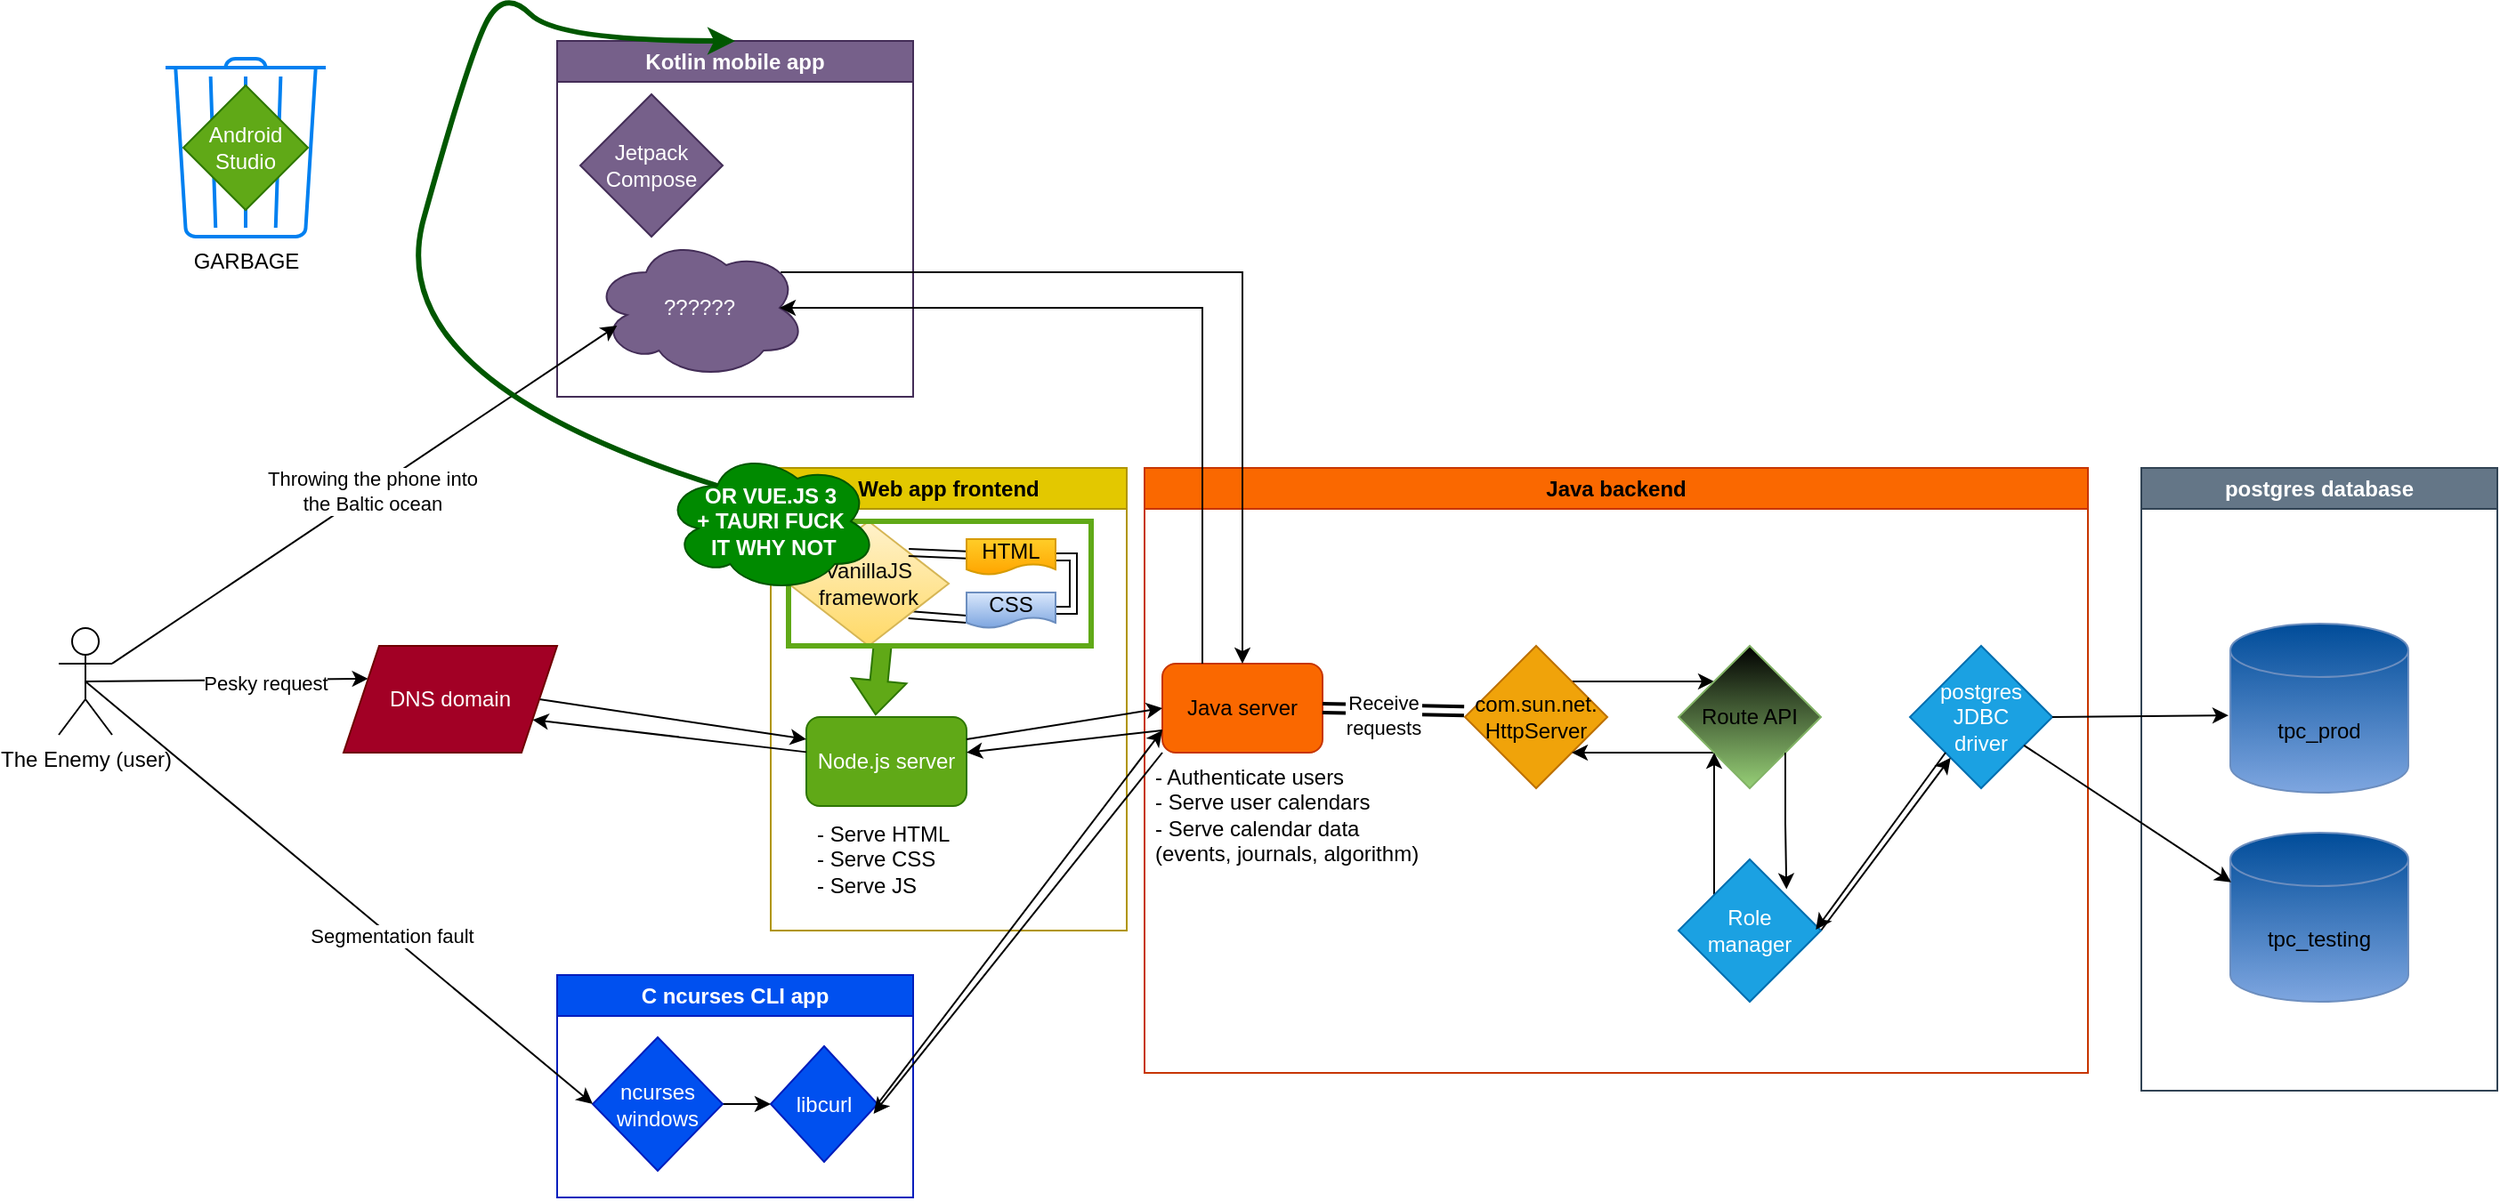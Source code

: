 <mxfile version="24.7.17">
  <diagram name="Page-1" id="qCrpPGSgyrSHu1Y6GTcY">
    <mxGraphModel dx="1816" dy="580" grid="1" gridSize="10" guides="1" tooltips="1" connect="1" arrows="1" fold="1" page="1" pageScale="1" pageWidth="827" pageHeight="1169" math="0" shadow="0">
      <root>
        <mxCell id="0" />
        <mxCell id="1" parent="0" />
        <mxCell id="ocARtNPw27UIIIYKhRhL-1" value="Java backend" style="swimlane;whiteSpace=wrap;html=1;fillColor=#fa6800;fontColor=#000000;strokeColor=#C73500;" parent="1" vertex="1">
          <mxGeometry x="-110" y="300" width="530" height="340" as="geometry" />
        </mxCell>
        <mxCell id="ocARtNPw27UIIIYKhRhL-31" value="Java server" style="rounded=1;whiteSpace=wrap;html=1;fillColor=#fa6800;fontColor=#000000;strokeColor=#C73500;" parent="ocARtNPw27UIIIYKhRhL-1" vertex="1">
          <mxGeometry x="10" y="110" width="90" height="50" as="geometry" />
        </mxCell>
        <mxCell id="ocARtNPw27UIIIYKhRhL-35" value="- Authenticate users&lt;div&gt;- Serve user calendars&lt;/div&gt;&lt;div&gt;- Serve calendar data (events, journals, algorithm)&lt;/div&gt;" style="text;strokeColor=none;fillColor=none;align=left;verticalAlign=middle;spacingLeft=4;spacingRight=4;overflow=hidden;points=[[0,0.5],[1,0.5]];portConstraint=eastwest;rotatable=0;whiteSpace=wrap;html=1;" parent="ocARtNPw27UIIIYKhRhL-1" vertex="1">
          <mxGeometry y="160" width="160" height="70" as="geometry" />
        </mxCell>
        <mxCell id="ocARtNPw27UIIIYKhRhL-60" value="postgres&lt;div&gt;JDBC&lt;/div&gt;&lt;div&gt;driver&lt;/div&gt;" style="rhombus;whiteSpace=wrap;html=1;fillColor=#1ba1e2;fontColor=#ffffff;strokeColor=#006EAF;" parent="ocARtNPw27UIIIYKhRhL-1" vertex="1">
          <mxGeometry x="430" y="100" width="80" height="80" as="geometry" />
        </mxCell>
        <mxCell id="ocARtNPw27UIIIYKhRhL-88" style="edgeStyle=orthogonalEdgeStyle;rounded=0;orthogonalLoop=1;jettySize=auto;html=1;exitX=1;exitY=0;exitDx=0;exitDy=0;entryX=0;entryY=0;entryDx=0;entryDy=0;" parent="ocARtNPw27UIIIYKhRhL-1" source="ocARtNPw27UIIIYKhRhL-65" target="ocARtNPw27UIIIYKhRhL-87" edge="1">
          <mxGeometry relative="1" as="geometry" />
        </mxCell>
        <mxCell id="ocARtNPw27UIIIYKhRhL-65" value="com.sun.net.&lt;div&gt;HttpServer&lt;/div&gt;" style="rhombus;whiteSpace=wrap;html=1;fillColor=#f0a30a;fontColor=#000000;strokeColor=#BD7000;" parent="ocARtNPw27UIIIYKhRhL-1" vertex="1">
          <mxGeometry x="180" y="100" width="80" height="80" as="geometry" />
        </mxCell>
        <mxCell id="ocARtNPw27UIIIYKhRhL-82" style="rounded=0;orthogonalLoop=1;jettySize=auto;html=1;exitX=-0.006;exitY=0.458;exitDx=0;exitDy=0;entryX=1;entryY=0.5;entryDx=0;entryDy=0;shape=link;strokeWidth=2;exitPerimeter=0;" parent="ocARtNPw27UIIIYKhRhL-1" source="ocARtNPw27UIIIYKhRhL-65" target="ocARtNPw27UIIIYKhRhL-31" edge="1">
          <mxGeometry relative="1" as="geometry" />
        </mxCell>
        <mxCell id="ocARtNPw27UIIIYKhRhL-83" value="Receive&lt;div&gt;requests&lt;/div&gt;" style="edgeLabel;html=1;align=center;verticalAlign=middle;resizable=0;points=[];" parent="ocARtNPw27UIIIYKhRhL-82" vertex="1" connectable="0">
          <mxGeometry x="0.141" y="3" relative="1" as="geometry">
            <mxPoint as="offset" />
          </mxGeometry>
        </mxCell>
        <mxCell id="ocARtNPw27UIIIYKhRhL-89" style="edgeStyle=orthogonalEdgeStyle;rounded=0;orthogonalLoop=1;jettySize=auto;html=1;exitX=0;exitY=1;exitDx=0;exitDy=0;entryX=1;entryY=1;entryDx=0;entryDy=0;" parent="ocARtNPw27UIIIYKhRhL-1" source="ocARtNPw27UIIIYKhRhL-87" target="ocARtNPw27UIIIYKhRhL-65" edge="1">
          <mxGeometry relative="1" as="geometry" />
        </mxCell>
        <mxCell id="ocARtNPw27UIIIYKhRhL-87" value="Route API" style="rhombus;whiteSpace=wrap;html=1;fillColor=#000000;strokeColor=#82b366;gradientColor=#97d077;" parent="ocARtNPw27UIIIYKhRhL-1" vertex="1">
          <mxGeometry x="300" y="100" width="80" height="80" as="geometry" />
        </mxCell>
        <mxCell id="ocARtNPw27UIIIYKhRhL-94" style="edgeStyle=orthogonalEdgeStyle;rounded=0;orthogonalLoop=1;jettySize=auto;html=1;exitX=0;exitY=0;exitDx=0;exitDy=0;entryX=0;entryY=1;entryDx=0;entryDy=0;" parent="ocARtNPw27UIIIYKhRhL-1" source="ocARtNPw27UIIIYKhRhL-90" target="ocARtNPw27UIIIYKhRhL-87" edge="1">
          <mxGeometry relative="1" as="geometry" />
        </mxCell>
        <mxCell id="ocARtNPw27UIIIYKhRhL-95" style="rounded=0;orthogonalLoop=1;jettySize=auto;html=1;exitX=1;exitY=0.5;exitDx=0;exitDy=0;" parent="ocARtNPw27UIIIYKhRhL-1" source="ocARtNPw27UIIIYKhRhL-90" target="ocARtNPw27UIIIYKhRhL-60" edge="1">
          <mxGeometry relative="1" as="geometry" />
        </mxCell>
        <mxCell id="ocARtNPw27UIIIYKhRhL-90" value="Role&lt;div&gt;manager&lt;/div&gt;" style="rhombus;whiteSpace=wrap;html=1;fillColor=#1ba1e2;strokeColor=#006EAF;fontColor=#ffffff;" parent="ocARtNPw27UIIIYKhRhL-1" vertex="1">
          <mxGeometry x="300" y="220" width="80" height="80" as="geometry" />
        </mxCell>
        <mxCell id="ocARtNPw27UIIIYKhRhL-93" style="edgeStyle=orthogonalEdgeStyle;rounded=0;orthogonalLoop=1;jettySize=auto;html=1;exitX=1;exitY=1;exitDx=0;exitDy=0;entryX=0.758;entryY=0.21;entryDx=0;entryDy=0;entryPerimeter=0;" parent="ocARtNPw27UIIIYKhRhL-1" source="ocARtNPw27UIIIYKhRhL-87" target="ocARtNPw27UIIIYKhRhL-90" edge="1">
          <mxGeometry relative="1" as="geometry" />
        </mxCell>
        <mxCell id="ocARtNPw27UIIIYKhRhL-96" style="rounded=0;orthogonalLoop=1;jettySize=auto;html=1;exitX=0;exitY=1;exitDx=0;exitDy=0;entryX=0.964;entryY=0.494;entryDx=0;entryDy=0;entryPerimeter=0;" parent="ocARtNPw27UIIIYKhRhL-1" source="ocARtNPw27UIIIYKhRhL-60" target="ocARtNPw27UIIIYKhRhL-90" edge="1">
          <mxGeometry relative="1" as="geometry" />
        </mxCell>
        <mxCell id="ocARtNPw27UIIIYKhRhL-2" value="Web app frontend" style="swimlane;whiteSpace=wrap;html=1;fillColor=#e3c800;fontColor=#000000;strokeColor=#B09500;" parent="1" vertex="1">
          <mxGeometry x="-320" y="300" width="200" height="260" as="geometry" />
        </mxCell>
        <mxCell id="ocARtNPw27UIIIYKhRhL-22" value="Node.js server" style="rounded=1;whiteSpace=wrap;html=1;fillColor=#60a917;fontColor=#ffffff;strokeColor=#2D7600;" parent="ocARtNPw27UIIIYKhRhL-2" vertex="1">
          <mxGeometry x="20" y="140" width="90" height="50" as="geometry" />
        </mxCell>
        <mxCell id="ocARtNPw27UIIIYKhRhL-36" value="- Serve HTML&lt;div&gt;- Serve CSS&lt;/div&gt;&lt;div&gt;- Serve JS&lt;/div&gt;" style="text;strokeColor=none;fillColor=none;align=left;verticalAlign=middle;spacingLeft=4;spacingRight=4;overflow=hidden;points=[[0,0.5],[1,0.5]];portConstraint=eastwest;rotatable=0;whiteSpace=wrap;html=1;" parent="ocARtNPw27UIIIYKhRhL-2" vertex="1">
          <mxGeometry x="20" y="190" width="100" height="60" as="geometry" />
        </mxCell>
        <mxCell id="ocARtNPw27UIIIYKhRhL-111" style="rounded=0;orthogonalLoop=1;jettySize=auto;html=1;exitX=1;exitY=1;exitDx=0;exitDy=0;entryX=0;entryY=0.75;entryDx=0;entryDy=0;shape=link;" parent="ocARtNPw27UIIIYKhRhL-2" source="ocARtNPw27UIIIYKhRhL-106" target="ocARtNPw27UIIIYKhRhL-108" edge="1">
          <mxGeometry relative="1" as="geometry" />
        </mxCell>
        <mxCell id="ocARtNPw27UIIIYKhRhL-106" value="&lt;font color=&quot;#080808&quot;&gt;VanillaJS&lt;/font&gt;&lt;div&gt;&lt;font color=&quot;#080808&quot;&gt;framework&lt;/font&gt;&lt;/div&gt;" style="rhombus;whiteSpace=wrap;html=1;fillColor=#fff2cc;gradientColor=#ffd966;strokeColor=#d6b656;" parent="ocARtNPw27UIIIYKhRhL-2" vertex="1">
          <mxGeometry x="10" y="30" width="90" height="70" as="geometry" />
        </mxCell>
        <mxCell id="ocARtNPw27UIIIYKhRhL-109" style="edgeStyle=orthogonalEdgeStyle;rounded=0;orthogonalLoop=1;jettySize=auto;html=1;exitX=1;exitY=0.5;exitDx=0;exitDy=0;entryX=1;entryY=0.5;entryDx=0;entryDy=0;shape=link;" parent="ocARtNPw27UIIIYKhRhL-2" source="ocARtNPw27UIIIYKhRhL-107" target="ocARtNPw27UIIIYKhRhL-108" edge="1">
          <mxGeometry relative="1" as="geometry">
            <mxPoint x="180" y="80" as="targetPoint" />
            <Array as="points">
              <mxPoint x="170" y="50" />
              <mxPoint x="170" y="80" />
            </Array>
          </mxGeometry>
        </mxCell>
        <mxCell id="ocARtNPw27UIIIYKhRhL-110" style="rounded=0;orthogonalLoop=1;jettySize=auto;html=1;entryX=1;entryY=0;entryDx=0;entryDy=0;shape=link;" parent="ocARtNPw27UIIIYKhRhL-2" source="ocARtNPw27UIIIYKhRhL-107" target="ocARtNPw27UIIIYKhRhL-106" edge="1">
          <mxGeometry relative="1" as="geometry" />
        </mxCell>
        <mxCell id="ocARtNPw27UIIIYKhRhL-107" value="&lt;font color=&quot;#000000&quot;&gt;HTML&lt;/font&gt;" style="shape=document;whiteSpace=wrap;html=1;boundedLbl=1;fillColor=#ffcd28;gradientColor=#ffa500;strokeColor=#d79b00;" parent="ocARtNPw27UIIIYKhRhL-2" vertex="1">
          <mxGeometry x="110" y="40" width="50" height="20" as="geometry" />
        </mxCell>
        <mxCell id="ocARtNPw27UIIIYKhRhL-108" value="&lt;font color=&quot;#000000&quot;&gt;CSS&lt;/font&gt;" style="shape=document;whiteSpace=wrap;html=1;boundedLbl=1;fillColor=#dae8fc;gradientColor=#7ea6e0;strokeColor=#6c8ebf;" parent="ocARtNPw27UIIIYKhRhL-2" vertex="1">
          <mxGeometry x="110" y="70" width="50" height="20" as="geometry" />
        </mxCell>
        <mxCell id="ocARtNPw27UIIIYKhRhL-115" value="" style="shape=flexArrow;endArrow=classic;html=1;rounded=0;fillColor=#60a917;strokeColor=#2D7600;exitX=0.313;exitY=0.977;exitDx=0;exitDy=0;exitPerimeter=0;entryX=0.432;entryY=-0.019;entryDx=0;entryDy=0;entryPerimeter=0;" parent="ocARtNPw27UIIIYKhRhL-2" source="ocARtNPw27UIIIYKhRhL-128" target="ocARtNPw27UIIIYKhRhL-22" edge="1">
          <mxGeometry width="50" height="50" relative="1" as="geometry">
            <mxPoint x="110" y="100" as="sourcePoint" />
            <mxPoint x="70" y="130" as="targetPoint" />
          </mxGeometry>
        </mxCell>
        <mxCell id="ocARtNPw27UIIIYKhRhL-128" value="" style="rounded=0;whiteSpace=wrap;html=1;perimeterSpacing=1;fillColor=none;fontColor=#ffffff;strokeColor=#60A917;strokeWidth=3;" parent="ocARtNPw27UIIIYKhRhL-2" vertex="1">
          <mxGeometry x="10" y="30" width="170" height="70" as="geometry" />
        </mxCell>
        <mxCell id="vghx2aPVaurSRAD29p6Y-1" value="&lt;b&gt;OR VUE.JS 3&lt;/b&gt;&lt;div&gt;&lt;b&gt;+ TAURI FUCK&lt;/b&gt;&lt;/div&gt;&lt;div&gt;&lt;b&gt;&amp;nbsp;IT WHY NOT&lt;/b&gt;&lt;/div&gt;" style="ellipse;shape=cloud;whiteSpace=wrap;html=1;fillColor=#008a00;fontColor=#ffffff;strokeColor=#005700;" vertex="1" parent="ocARtNPw27UIIIYKhRhL-2">
          <mxGeometry x="-60" y="-10" width="120" height="80" as="geometry" />
        </mxCell>
        <mxCell id="ocARtNPw27UIIIYKhRhL-3" value="Kotlin mobile app" style="swimlane;whiteSpace=wrap;html=1;fillColor=#76608a;fontColor=#ffffff;strokeColor=#432D57;" parent="1" vertex="1">
          <mxGeometry x="-440" y="60" width="200" height="200" as="geometry" />
        </mxCell>
        <mxCell id="ocARtNPw27UIIIYKhRhL-103" value="Jetpack&lt;div&gt;Compose&lt;/div&gt;" style="rhombus;whiteSpace=wrap;html=1;fillColor=#76608a;fontColor=#ffffff;strokeColor=#432D57;" parent="ocARtNPw27UIIIYKhRhL-3" vertex="1">
          <mxGeometry x="13" y="30" width="80" height="80" as="geometry" />
        </mxCell>
        <mxCell id="ocARtNPw27UIIIYKhRhL-5" value="postgres database" style="swimlane;whiteSpace=wrap;html=1;fillColor=#647687;fontColor=#ffffff;strokeColor=#314354;" parent="1" vertex="1">
          <mxGeometry x="450" y="300" width="200" height="350" as="geometry" />
        </mxCell>
        <mxCell id="ocARtNPw27UIIIYKhRhL-97" value="tpc_prod" style="shape=cylinder3;whiteSpace=wrap;html=1;boundedLbl=1;backgroundOutline=1;size=15;fillColor=#004C99;strokeColor=#6c8ebf;gradientColor=#7ea6e0;" parent="ocARtNPw27UIIIYKhRhL-5" vertex="1">
          <mxGeometry x="50" y="87.5" width="100" height="95" as="geometry" />
        </mxCell>
        <mxCell id="ocARtNPw27UIIIYKhRhL-98" value="tpc_testing" style="shape=cylinder3;whiteSpace=wrap;html=1;boundedLbl=1;backgroundOutline=1;size=15;fillColor=#004C99;strokeColor=#6c8ebf;gradientColor=#7ea6e0;" parent="ocARtNPw27UIIIYKhRhL-5" vertex="1">
          <mxGeometry x="50" y="205" width="100" height="95" as="geometry" />
        </mxCell>
        <mxCell id="ocARtNPw27UIIIYKhRhL-6" value="C ncurses CLI app" style="swimlane;whiteSpace=wrap;html=1;fillColor=#0050ef;fontColor=#ffffff;strokeColor=#001DBC;" parent="1" vertex="1">
          <mxGeometry x="-440" y="585" width="200" height="125" as="geometry" />
        </mxCell>
        <mxCell id="ocARtNPw27UIIIYKhRhL-39" value="libcurl" style="rhombus;whiteSpace=wrap;html=1;fillColor=#0050ef;fontColor=#ffffff;strokeColor=#001DBC;" parent="ocARtNPw27UIIIYKhRhL-6" vertex="1">
          <mxGeometry x="120" y="40" width="60" height="65" as="geometry" />
        </mxCell>
        <mxCell id="ocARtNPw27UIIIYKhRhL-41" value="" style="edgeStyle=orthogonalEdgeStyle;rounded=0;orthogonalLoop=1;jettySize=auto;html=1;" parent="ocARtNPw27UIIIYKhRhL-6" source="ocARtNPw27UIIIYKhRhL-40" target="ocARtNPw27UIIIYKhRhL-39" edge="1">
          <mxGeometry relative="1" as="geometry" />
        </mxCell>
        <mxCell id="ocARtNPw27UIIIYKhRhL-40" value="ncurses&lt;div&gt;windows&lt;/div&gt;" style="rhombus;whiteSpace=wrap;html=1;fillColor=#0050ef;fontColor=#ffffff;strokeColor=#001DBC;" parent="ocARtNPw27UIIIYKhRhL-6" vertex="1">
          <mxGeometry x="20" y="35" width="73" height="75" as="geometry" />
        </mxCell>
        <mxCell id="ocARtNPw27UIIIYKhRhL-15" style="rounded=0;orthogonalLoop=1;jettySize=auto;html=1;exitX=0.5;exitY=0.5;exitDx=0;exitDy=0;exitPerimeter=0;entryX=0;entryY=0.25;entryDx=0;entryDy=0;" parent="1" source="ocARtNPw27UIIIYKhRhL-9" target="ocARtNPw27UIIIYKhRhL-14" edge="1">
          <mxGeometry relative="1" as="geometry" />
        </mxCell>
        <mxCell id="ocARtNPw27UIIIYKhRhL-16" value="Pesky request" style="edgeLabel;html=1;align=center;verticalAlign=middle;resizable=0;points=[];" parent="ocARtNPw27UIIIYKhRhL-15" vertex="1" connectable="0">
          <mxGeometry x="0.267" y="-2" relative="1" as="geometry">
            <mxPoint as="offset" />
          </mxGeometry>
        </mxCell>
        <mxCell id="ocARtNPw27UIIIYKhRhL-43" style="rounded=0;orthogonalLoop=1;jettySize=auto;html=1;exitX=0.5;exitY=0.5;exitDx=0;exitDy=0;exitPerimeter=0;entryX=0;entryY=0.5;entryDx=0;entryDy=0;" parent="1" source="ocARtNPw27UIIIYKhRhL-9" target="ocARtNPw27UIIIYKhRhL-40" edge="1">
          <mxGeometry relative="1" as="geometry" />
        </mxCell>
        <mxCell id="ocARtNPw27UIIIYKhRhL-44" value="Segmentation fault" style="edgeLabel;html=1;align=center;verticalAlign=middle;resizable=0;points=[];" parent="ocARtNPw27UIIIYKhRhL-43" vertex="1" connectable="0">
          <mxGeometry x="0.203" relative="1" as="geometry">
            <mxPoint as="offset" />
          </mxGeometry>
        </mxCell>
        <mxCell id="ocARtNPw27UIIIYKhRhL-9" value="The Enemy (user)" style="shape=umlActor;verticalLabelPosition=bottom;verticalAlign=top;html=1;outlineConnect=0;" parent="1" vertex="1">
          <mxGeometry x="-720" y="390" width="30" height="60" as="geometry" />
        </mxCell>
        <mxCell id="ocARtNPw27UIIIYKhRhL-19" style="rounded=0;orthogonalLoop=1;jettySize=auto;html=1;exitX=1;exitY=0.5;exitDx=0;exitDy=0;entryX=0;entryY=0.25;entryDx=0;entryDy=0;" parent="1" source="ocARtNPw27UIIIYKhRhL-14" target="ocARtNPw27UIIIYKhRhL-22" edge="1">
          <mxGeometry relative="1" as="geometry" />
        </mxCell>
        <mxCell id="ocARtNPw27UIIIYKhRhL-14" value="DNS domain" style="shape=parallelogram;perimeter=parallelogramPerimeter;whiteSpace=wrap;html=1;fixedSize=1;fillColor=#a20025;fontColor=#ffffff;strokeColor=#6F0000;" parent="1" vertex="1">
          <mxGeometry x="-560" y="400" width="120" height="60" as="geometry" />
        </mxCell>
        <mxCell id="ocARtNPw27UIIIYKhRhL-28" style="rounded=0;orthogonalLoop=1;jettySize=auto;html=1;entryX=1;entryY=0.75;entryDx=0;entryDy=0;" parent="1" source="ocARtNPw27UIIIYKhRhL-22" target="ocARtNPw27UIIIYKhRhL-14" edge="1">
          <mxGeometry relative="1" as="geometry" />
        </mxCell>
        <mxCell id="ocARtNPw27UIIIYKhRhL-32" style="rounded=0;orthogonalLoop=1;jettySize=auto;html=1;exitX=1;exitY=0.25;exitDx=0;exitDy=0;entryX=0;entryY=0.5;entryDx=0;entryDy=0;" parent="1" source="ocARtNPw27UIIIYKhRhL-22" target="ocARtNPw27UIIIYKhRhL-31" edge="1">
          <mxGeometry relative="1" as="geometry" />
        </mxCell>
        <mxCell id="ocARtNPw27UIIIYKhRhL-33" style="rounded=0;orthogonalLoop=1;jettySize=auto;html=1;exitX=0;exitY=0.75;exitDx=0;exitDy=0;" parent="1" source="ocARtNPw27UIIIYKhRhL-31" target="ocARtNPw27UIIIYKhRhL-22" edge="1">
          <mxGeometry relative="1" as="geometry" />
        </mxCell>
        <mxCell id="ocARtNPw27UIIIYKhRhL-46" style="rounded=0;orthogonalLoop=1;jettySize=auto;html=1;exitX=1;exitY=0.5;exitDx=0;exitDy=0;entryX=0;entryY=0.75;entryDx=0;entryDy=0;" parent="1" source="ocARtNPw27UIIIYKhRhL-39" target="ocARtNPw27UIIIYKhRhL-31" edge="1">
          <mxGeometry relative="1" as="geometry">
            <mxPoint x="-30" y="500" as="targetPoint" />
          </mxGeometry>
        </mxCell>
        <mxCell id="ocARtNPw27UIIIYKhRhL-48" style="rounded=0;orthogonalLoop=1;jettySize=auto;html=1;exitX=0;exitY=1;exitDx=0;exitDy=0;entryX=0.963;entryY=0.584;entryDx=0;entryDy=0;entryPerimeter=0;" parent="1" source="ocARtNPw27UIIIYKhRhL-31" target="ocARtNPw27UIIIYKhRhL-39" edge="1">
          <mxGeometry relative="1" as="geometry" />
        </mxCell>
        <mxCell id="ocARtNPw27UIIIYKhRhL-52" style="edgeStyle=orthogonalEdgeStyle;rounded=0;orthogonalLoop=1;jettySize=auto;html=1;exitX=0.88;exitY=0.25;exitDx=0;exitDy=0;exitPerimeter=0;" parent="1" source="ocARtNPw27UIIIYKhRhL-49" target="ocARtNPw27UIIIYKhRhL-31" edge="1">
          <mxGeometry relative="1" as="geometry" />
        </mxCell>
        <mxCell id="ocARtNPw27UIIIYKhRhL-49" value="??????" style="ellipse;shape=cloud;whiteSpace=wrap;html=1;fillColor=#76608a;fontColor=#ffffff;strokeColor=#432D57;" parent="1" vertex="1">
          <mxGeometry x="-420" y="170" width="120" height="80" as="geometry" />
        </mxCell>
        <mxCell id="ocARtNPw27UIIIYKhRhL-50" style="rounded=0;orthogonalLoop=1;jettySize=auto;html=1;entryX=0.114;entryY=0.625;entryDx=0;entryDy=0;entryPerimeter=0;" parent="1" source="ocARtNPw27UIIIYKhRhL-9" target="ocARtNPw27UIIIYKhRhL-49" edge="1">
          <mxGeometry relative="1" as="geometry" />
        </mxCell>
        <mxCell id="ocARtNPw27UIIIYKhRhL-51" value="Throwing the phone into&lt;div&gt;the Baltic ocean&lt;/div&gt;" style="edgeLabel;html=1;align=center;verticalAlign=middle;resizable=0;points=[];" parent="ocARtNPw27UIIIYKhRhL-50" vertex="1" connectable="0">
          <mxGeometry x="0.027" relative="1" as="geometry">
            <mxPoint as="offset" />
          </mxGeometry>
        </mxCell>
        <mxCell id="ocARtNPw27UIIIYKhRhL-58" style="edgeStyle=orthogonalEdgeStyle;rounded=0;orthogonalLoop=1;jettySize=auto;html=1;exitX=0.25;exitY=0;exitDx=0;exitDy=0;entryX=0.875;entryY=0.5;entryDx=0;entryDy=0;entryPerimeter=0;" parent="1" source="ocARtNPw27UIIIYKhRhL-31" target="ocARtNPw27UIIIYKhRhL-49" edge="1">
          <mxGeometry relative="1" as="geometry">
            <mxPoint x="-77.833" y="220.0" as="targetPoint" />
            <Array as="points">
              <mxPoint x="-77" y="210" />
            </Array>
          </mxGeometry>
        </mxCell>
        <mxCell id="ocARtNPw27UIIIYKhRhL-100" style="rounded=0;orthogonalLoop=1;jettySize=auto;html=1;exitX=1;exitY=0.5;exitDx=0;exitDy=0;entryX=-0.01;entryY=0.543;entryDx=0;entryDy=0;entryPerimeter=0;" parent="1" source="ocARtNPw27UIIIYKhRhL-60" target="ocARtNPw27UIIIYKhRhL-97" edge="1">
          <mxGeometry relative="1" as="geometry" />
        </mxCell>
        <mxCell id="ocARtNPw27UIIIYKhRhL-101" style="rounded=0;orthogonalLoop=1;jettySize=auto;html=1;entryX=0.005;entryY=0.293;entryDx=0;entryDy=0;entryPerimeter=0;" parent="1" source="ocARtNPw27UIIIYKhRhL-60" target="ocARtNPw27UIIIYKhRhL-98" edge="1">
          <mxGeometry relative="1" as="geometry" />
        </mxCell>
        <mxCell id="ocARtNPw27UIIIYKhRhL-104" value="&lt;font color=&quot;#000000&quot;&gt;GARBAGE&lt;/font&gt;" style="html=1;verticalLabelPosition=bottom;align=center;labelBackgroundColor=#ffffff;verticalAlign=top;strokeWidth=2;strokeColor=#0080F0;shadow=0;dashed=0;shape=mxgraph.ios7.icons.trashcan;" parent="1" vertex="1">
          <mxGeometry x="-660" y="70" width="90" height="100" as="geometry" />
        </mxCell>
        <mxCell id="ocARtNPw27UIIIYKhRhL-105" value="Android&lt;div&gt;Studio&lt;/div&gt;" style="rhombus;whiteSpace=wrap;html=1;fillColor=#60a917;fontColor=#ffffff;strokeColor=#2D7600;" parent="1" vertex="1">
          <mxGeometry x="-650" y="85" width="70" height="70" as="geometry" />
        </mxCell>
        <mxCell id="vghx2aPVaurSRAD29p6Y-4" value="" style="curved=1;endArrow=classic;html=1;rounded=0;exitX=0.25;exitY=0.25;exitDx=0;exitDy=0;exitPerimeter=0;entryX=0.5;entryY=0;entryDx=0;entryDy=0;fillColor=#008a00;strokeColor=#005700;strokeWidth=3;" edge="1" parent="1" source="vghx2aPVaurSRAD29p6Y-1" target="ocARtNPw27UIIIYKhRhL-3">
          <mxGeometry width="50" height="50" relative="1" as="geometry">
            <mxPoint x="-590" y="250" as="sourcePoint" />
            <mxPoint x="-460" y="30" as="targetPoint" />
            <Array as="points">
              <mxPoint x="-540" y="250" />
              <mxPoint x="-490" y="70" />
              <mxPoint x="-470" y="30" />
              <mxPoint x="-440" y="60" />
            </Array>
          </mxGeometry>
        </mxCell>
      </root>
    </mxGraphModel>
  </diagram>
</mxfile>
